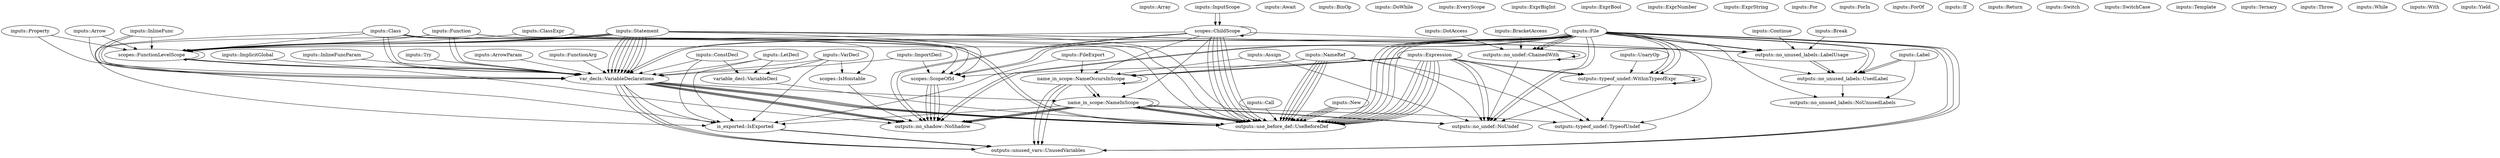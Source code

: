 digraph {
    0 [label="inputs::Array"];
    1 [label="inputs::Arrow"];
    2 [label="inputs::ArrowParam"];
    3 [label="inputs::Assign"];
    4 [label="inputs::Await"];
    5 [label="inputs::BinOp"];
    6 [label="inputs::BracketAccess"];
    7 [label="inputs::Break"];
    8 [label="inputs::Call"];
    9 [label="inputs::Class"];
    10 [label="inputs::ClassExpr"];
    11 [label="inputs::ConstDecl"];
    12 [label="inputs::Continue"];
    13 [label="inputs::DoWhile"];
    14 [label="inputs::DotAccess"];
    15 [label="inputs::EveryScope"];
    16 [label="inputs::ExprBigInt"];
    17 [label="inputs::ExprBool"];
    18 [label="inputs::ExprNumber"];
    19 [label="inputs::ExprString"];
    20 [label="inputs::Expression"];
    21 [label="inputs::File"];
    22 [label="inputs::FileExport"];
    23 [label="inputs::For"];
    24 [label="inputs::ForIn"];
    25 [label="inputs::ForOf"];
    26 [label="inputs::Function"];
    27 [label="inputs::FunctionArg"];
    28 [label="inputs::If"];
    29 [label="inputs::ImplicitGlobal"];
    30 [label="inputs::ImportDecl"];
    31 [label="inputs::InlineFunc"];
    32 [label="inputs::InlineFuncParam"];
    33 [label="inputs::InputScope"];
    34 [label="inputs::Label"];
    35 [label="inputs::LetDecl"];
    36 [label="inputs::NameRef"];
    37 [label="inputs::New"];
    38 [label="inputs::Property"];
    39 [label="inputs::Return"];
    40 [label="inputs::Statement"];
    41 [label="inputs::Switch"];
    42 [label="inputs::SwitchCase"];
    43 [label="inputs::Template"];
    44 [label="inputs::Ternary"];
    45 [label="inputs::Throw"];
    46 [label="inputs::Try"];
    47 [label="inputs::UnaryOp"];
    48 [label="inputs::VarDecl"];
    49 [label="inputs::While"];
    50 [label="inputs::With"];
    51 [label="inputs::Yield"];
    52 [label="is_exported::IsExported"];
    53 [label="name_in_scope::NameInScope"];
    54 [label="name_in_scope::NameOccursInScope"];
    55 [label="outputs::no_shadow::NoShadow"];
    56 [label="outputs::no_undef::ChainedWith"];
    57 [label="outputs::no_undef::NoUndef"];
    58 [label="outputs::no_unused_labels::LabelUsage"];
    59 [label="outputs::no_unused_labels::NoUnusedLabels"];
    60 [label="outputs::no_unused_labels::UsedLabel"];
    61 [label="outputs::typeof_undef::TypeofUndef"];
    62 [label="outputs::typeof_undef::WithinTypeofExpr"];
    63 [label="outputs::unused_vars::UnusedVariables"];
    64 [label="outputs::use_before_def::UseBeforeDef"];
    65 [label="scopes::ChildScope"];
    66 [label="scopes::FunctionLevelScope"];
    67 [label="scopes::IsHoistable"];
    68 [label="scopes::ScopeOfId"];
    69 [label="var_decls::VariableDeclarations"];
    70 [label="variable_decl::VariableDecl"];
    1 -> 66;
    1 -> 69;
    2 -> 69;
    3 -> 54;
    3 -> 57;
    6 -> 56;
    7 -> 58;
    8 -> 64;
    9 -> 52;
    9 -> 64;
    9 -> 64;
    9 -> 66;
    9 -> 68;
    9 -> 69;
    9 -> 69;
    10 -> 64;
    10 -> 66;
    11 -> 52;
    11 -> 69;
    11 -> 70;
    12 -> 58;
    14 -> 56;
    20 -> 54;
    20 -> 54;
    20 -> 57;
    20 -> 57;
    20 -> 61;
    20 -> 62;
    20 -> 62;
    20 -> 64;
    20 -> 64;
    20 -> 64;
    20 -> 64;
    20 -> 64;
    20 -> 64;
    20 -> 68;
    21 -> 55;
    21 -> 55;
    21 -> 56;
    21 -> 56;
    21 -> 56;
    21 -> 57;
    21 -> 57;
    21 -> 58;
    21 -> 58;
    21 -> 59;
    21 -> 60;
    21 -> 60;
    21 -> 61;
    21 -> 62;
    21 -> 62;
    21 -> 62;
    21 -> 63;
    21 -> 63;
    21 -> 63;
    21 -> 64;
    21 -> 64;
    21 -> 64;
    21 -> 64;
    21 -> 64;
    21 -> 66;
    21 -> 68;
    21 -> 68;
    21 -> 69;
    21 -> 69;
    22 -> 52;
    22 -> 54;
    26 -> 52;
    26 -> 64;
    26 -> 66;
    26 -> 67;
    26 -> 68;
    26 -> 69;
    26 -> 69;
    27 -> 69;
    29 -> 69;
    30 -> 68;
    30 -> 69;
    31 -> 66;
    31 -> 69;
    31 -> 69;
    32 -> 69;
    33 -> 65;
    33 -> 65;
    34 -> 59;
    34 -> 60;
    34 -> 60;
    35 -> 52;
    35 -> 69;
    35 -> 70;
    36 -> 54;
    36 -> 57;
    36 -> 61;
    36 -> 64;
    36 -> 64;
    36 -> 64;
    36 -> 64;
    36 -> 64;
    37 -> 64;
    37 -> 64;
    37 -> 64;
    37 -> 64;
    38 -> 66;
    38 -> 69;
    40 -> 58;
    40 -> 58;
    40 -> 64;
    40 -> 66;
    40 -> 66;
    40 -> 66;
    40 -> 66;
    40 -> 68;
    40 -> 69;
    40 -> 69;
    40 -> 69;
    40 -> 69;
    40 -> 69;
    40 -> 69;
    40 -> 69;
    40 -> 69;
    46 -> 69;
    47 -> 62;
    48 -> 52;
    48 -> 67;
    48 -> 69;
    48 -> 70;
    52 -> 63;
    52 -> 63;
    53 -> 52;
    53 -> 53;
    53 -> 55;
    53 -> 55;
    53 -> 55;
    53 -> 55;
    53 -> 57;
    53 -> 57;
    53 -> 61;
    53 -> 64;
    53 -> 64;
    53 -> 64;
    53 -> 64;
    54 -> 53;
    54 -> 53;
    54 -> 54;
    54 -> 63;
    54 -> 63;
    54 -> 63;
    56 -> 56;
    56 -> 56;
    56 -> 57;
    58 -> 60;
    58 -> 60;
    60 -> 59;
    62 -> 57;
    62 -> 61;
    62 -> 62;
    62 -> 62;
    65 -> 53;
    65 -> 54;
    65 -> 55;
    65 -> 55;
    65 -> 60;
    65 -> 64;
    65 -> 64;
    65 -> 64;
    65 -> 64;
    65 -> 64;
    65 -> 65;
    65 -> 66;
    66 -> 55;
    66 -> 66;
    66 -> 69;
    66 -> 69;
    67 -> 55;
    68 -> 55;
    68 -> 55;
    68 -> 55;
    68 -> 55;
    69 -> 52;
    69 -> 53;
    69 -> 55;
    69 -> 55;
    69 -> 55;
    69 -> 55;
    69 -> 63;
    69 -> 63;
    69 -> 63;
    69 -> 64;
    69 -> 64;
    69 -> 64;
    69 -> 64;
    70 -> 64;
}